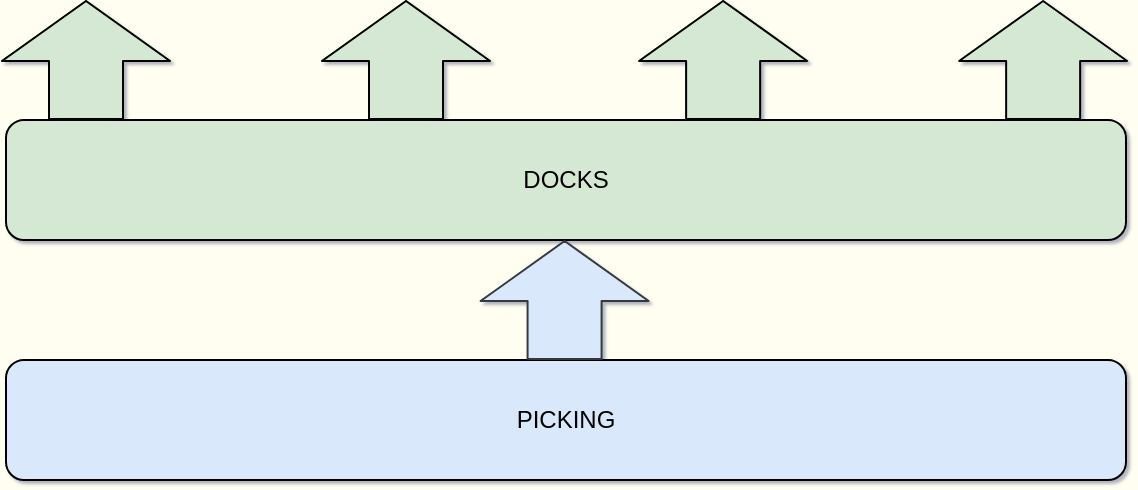 <mxfile version="13.7.3" type="device"><diagram name="Page-1" id="12e1b939-464a-85fe-373e-61e167be1490"><mxGraphModel dx="1463" dy="846" grid="0" gridSize="10" guides="1" tooltips="1" connect="1" arrows="1" fold="1" page="0" pageScale="1.5" pageWidth="1169" pageHeight="826" background="#FFFEF0" math="0" shadow="1"><root><mxCell id="0"/><mxCell id="1" parent="0"/><mxCell id="L1mhcrfFpovP6dImDPRA-3" value="PICKING" style="rounded=1;whiteSpace=wrap;html=1;fillColor=#DAE8FC;" parent="1" vertex="1"><mxGeometry x="200" y="359" width="560" height="60" as="geometry"/></mxCell><mxCell id="L1mhcrfFpovP6dImDPRA-47" value="" style="shape=flexArrow;endArrow=classic;html=1;width=37;endSize=9.67;endWidth=46;strokeColor=#82b366;fillColor=#000000;" parent="1" edge="1"><mxGeometry width="50" height="50" relative="1" as="geometry"><mxPoint x="240" y="239" as="sourcePoint"/><mxPoint x="240" y="179" as="targetPoint"/></mxGeometry></mxCell><mxCell id="L1mhcrfFpovP6dImDPRA-48" value="" style="shape=flexArrow;endArrow=classic;html=1;width=37;endSize=9.67;endWidth=46;strokeColor=#82b366;fillColor=#000000;" parent="1" edge="1"><mxGeometry width="50" height="50" relative="1" as="geometry"><mxPoint x="400" y="239" as="sourcePoint"/><mxPoint x="400" y="179" as="targetPoint"/></mxGeometry></mxCell><mxCell id="L1mhcrfFpovP6dImDPRA-49" value="DOCKS" style="rounded=1;whiteSpace=wrap;html=1;fillColor=#D5E8D4;" parent="1" vertex="1"><mxGeometry x="200" y="239" width="560" height="60" as="geometry"/></mxCell><mxCell id="L1mhcrfFpovP6dImDPRA-53" value="" style="shape=flexArrow;endArrow=classic;html=1;width=37;endSize=9.67;endWidth=46;strokeColor=#82b366;fillColor=#000000;" parent="1" edge="1"><mxGeometry width="50" height="50" relative="1" as="geometry"><mxPoint x="558.57" y="239" as="sourcePoint"/><mxPoint x="558.57" y="179" as="targetPoint"/></mxGeometry></mxCell><mxCell id="L1mhcrfFpovP6dImDPRA-54" value="" style="shape=flexArrow;endArrow=classic;html=1;width=37;endSize=9.67;endWidth=46;fillColor=#D5E8D4;" parent="1" edge="1"><mxGeometry width="50" height="50" relative="1" as="geometry"><mxPoint x="718.57" y="239" as="sourcePoint"/><mxPoint x="718.57" y="179" as="targetPoint"/></mxGeometry></mxCell><mxCell id="XIEgKFrVcFwYlFPV503q-35" value="" style="shape=flexArrow;endArrow=classic;html=1;width=37;endSize=9.67;endWidth=46;fillColor=#D5E8D4;" edge="1" parent="1"><mxGeometry width="50" height="50" relative="1" as="geometry"><mxPoint x="240" y="239" as="sourcePoint"/><mxPoint x="240" y="179" as="targetPoint"/></mxGeometry></mxCell><mxCell id="XIEgKFrVcFwYlFPV503q-36" value="" style="shape=flexArrow;endArrow=classic;html=1;width=37;endSize=9.67;endWidth=46;fillColor=#D5E8D4;" edge="1" parent="1"><mxGeometry width="50" height="50" relative="1" as="geometry"><mxPoint x="400" y="239" as="sourcePoint"/><mxPoint x="400" y="179" as="targetPoint"/></mxGeometry></mxCell><mxCell id="XIEgKFrVcFwYlFPV503q-37" value="" style="shape=flexArrow;endArrow=classic;html=1;width=37;endSize=9.67;endWidth=46;fillColor=#D5E8D4;" edge="1" parent="1"><mxGeometry width="50" height="50" relative="1" as="geometry"><mxPoint x="558.57" y="239" as="sourcePoint"/><mxPoint x="558.57" y="179" as="targetPoint"/></mxGeometry></mxCell><mxCell id="XIEgKFrVcFwYlFPV503q-39" value="" style="shape=flexArrow;endArrow=classic;html=1;width=37;endSize=9.67;endWidth=46;strokeColor=#36393d;fillColor=#DAE8FC;" edge="1" parent="1"><mxGeometry width="50" height="50" relative="1" as="geometry"><mxPoint x="479.29" y="359.0" as="sourcePoint"/><mxPoint x="479.29" y="299.0" as="targetPoint"/></mxGeometry></mxCell></root></mxGraphModel></diagram></mxfile>